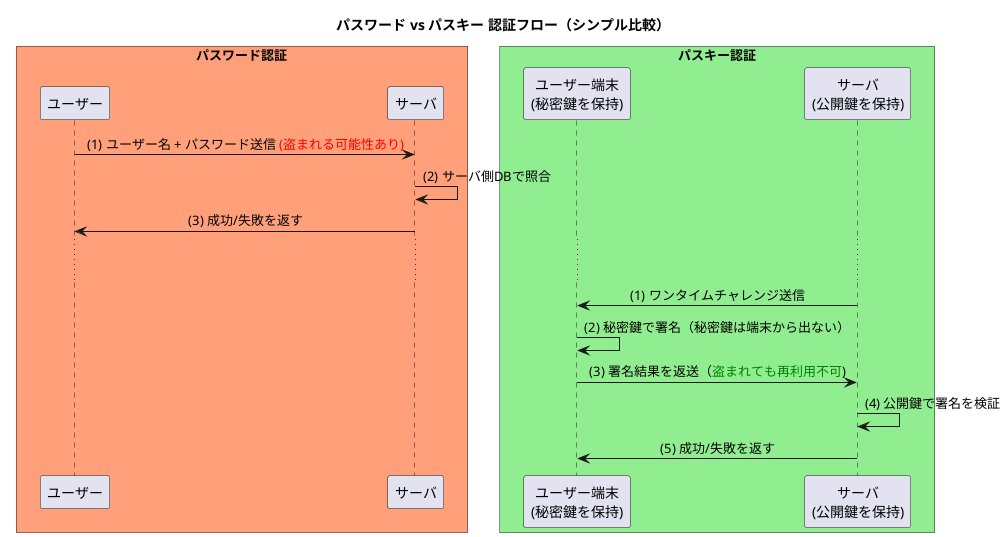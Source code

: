 @startuml
title パスワード vs パスキー 認証フロー（シンプル比較）

skinparam ParticipantPadding 20
skinparam BoxPadding 15
skinparam SequenceMessageAlign center

' ===== 左側: パスワード認証 =====
box "パスワード認証" #LightSalmon
participant "ユーザー" as U1
participant "サーバ" as S1

U1 -> S1 : (1) ユーザー名 + パスワード送信 <color:red>(盗まれる可能性あり)</color>
S1 -> S1 : (2) サーバ側DBで照合
S1 -> U1 : (3) 成功/失敗を返す
end box

... ...

' ===== 右側: パスキー認証 =====
box "パスキー認証" #LightGreen
participant "ユーザー端末\n(秘密鍵を保持)" as U2
participant "サーバ\n(公開鍵を保持)" as S2

S2 -> U2 : (1) ワンタイムチャレンジ送信
U2 -> U2 : (2) 秘密鍵で署名（秘密鍵は端末から出ない）
U2 -> S2 : (3) 署名結果を返送（<color:green>盗まれても再利用不可</color>)
S2 -> S2 : (4) 公開鍵で署名を検証
S2 -> U2 : (5) 成功/失敗を返す
end box

@enduml